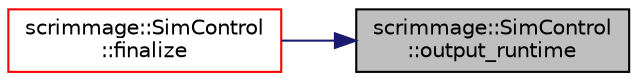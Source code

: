 digraph "scrimmage::SimControl::output_runtime"
{
 // LATEX_PDF_SIZE
  edge [fontname="Helvetica",fontsize="10",labelfontname="Helvetica",labelfontsize="10"];
  node [fontname="Helvetica",fontsize="10",shape=record];
  rankdir="RL";
  Node1 [label="scrimmage::SimControl\l::output_runtime",height=0.2,width=0.4,color="black", fillcolor="grey75", style="filled", fontcolor="black",tooltip=" "];
  Node1 -> Node2 [dir="back",color="midnightblue",fontsize="10",style="solid",fontname="Helvetica"];
  Node2 [label="scrimmage::SimControl\l::finalize",height=0.2,width=0.4,color="red", fillcolor="white", style="filled",URL="$classscrimmage_1_1SimControl.html#ad48792613c02c6f23681810aa50a48d1",tooltip=" "];
}
